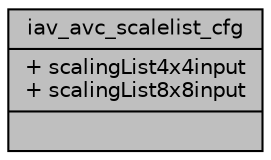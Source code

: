 digraph "iav_avc_scalelist_cfg"
{
 // INTERACTIVE_SVG=YES
 // LATEX_PDF_SIZE
  bgcolor="transparent";
  edge [fontname="Helvetica",fontsize="10",labelfontname="Helvetica",labelfontsize="10"];
  node [fontname="Helvetica",fontsize="10",shape=record];
  Node1 [label="{iav_avc_scalelist_cfg\n|+ scalingList4x4input\l+ scalingList8x8input\l|}",height=0.2,width=0.4,color="black", fillcolor="grey75", style="filled", fontcolor="black",tooltip=" "];
}
